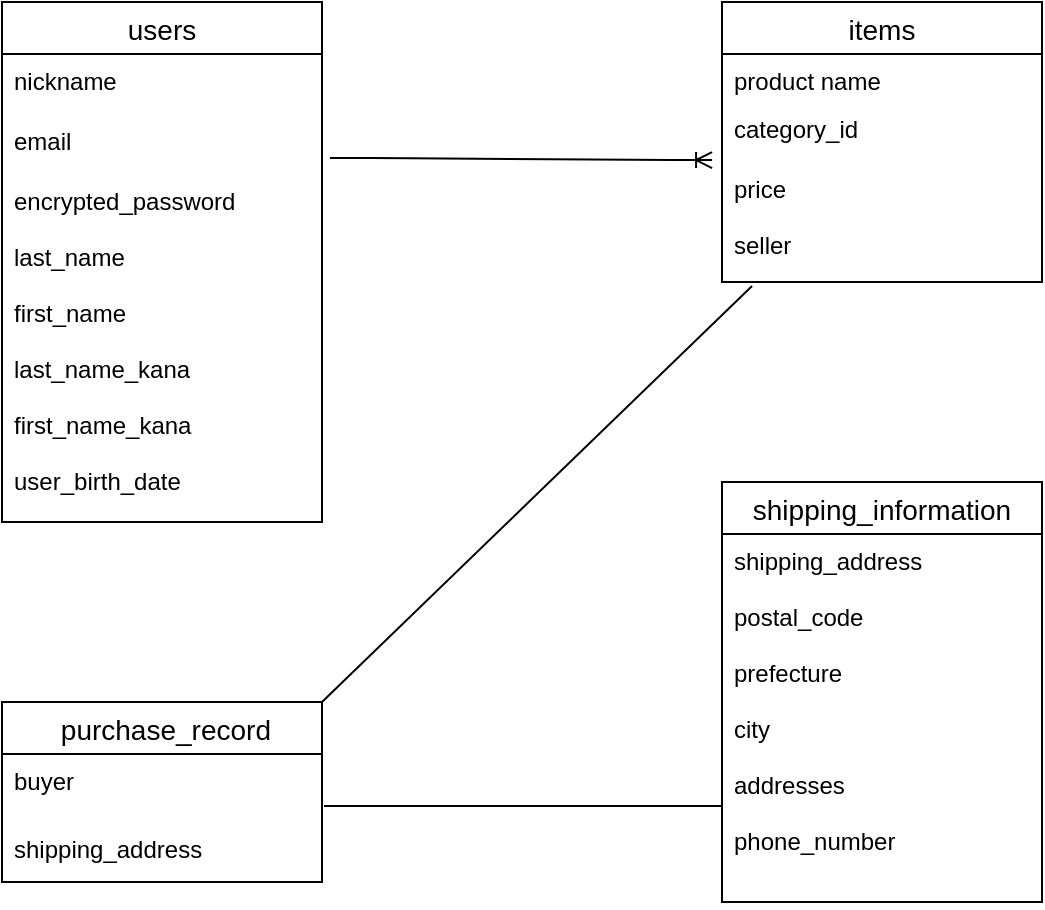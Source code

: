 <mxfile>
    <diagram id="pkbxgDWXMzKv2suyKXTY" name="ページ1">
        <mxGraphModel dx="734" dy="526" grid="1" gridSize="10" guides="1" tooltips="1" connect="1" arrows="1" fold="1" page="1" pageScale="1" pageWidth="827" pageHeight="1169" math="0" shadow="0">
            <root>
                <mxCell id="0"/>
                <mxCell id="1" parent="0"/>
                <mxCell id="2" value="users" style="swimlane;fontStyle=0;childLayout=stackLayout;horizontal=1;startSize=26;horizontalStack=0;resizeParent=1;resizeParentMax=0;resizeLast=0;collapsible=1;marginBottom=0;align=center;fontSize=14;" vertex="1" parent="1">
                    <mxGeometry x="160" y="80" width="160" height="260" as="geometry"/>
                </mxCell>
                <mxCell id="3" value="nickname" style="text;strokeColor=none;fillColor=none;spacingLeft=4;spacingRight=4;overflow=hidden;rotatable=0;points=[[0,0.5],[1,0.5]];portConstraint=eastwest;fontSize=12;" vertex="1" parent="2">
                    <mxGeometry y="26" width="160" height="30" as="geometry"/>
                </mxCell>
                <mxCell id="4" value="email" style="text;strokeColor=none;fillColor=none;spacingLeft=4;spacingRight=4;overflow=hidden;rotatable=0;points=[[0,0.5],[1,0.5]];portConstraint=eastwest;fontSize=12;" vertex="1" parent="2">
                    <mxGeometry y="56" width="160" height="30" as="geometry"/>
                </mxCell>
                <mxCell id="5" value="encrypted_password&#10;&#10;last_name&#10;&#10;first_name&#10;&#10;last_name_kana&#10;&#10;first_name_kana&#10;&#10;user_birth_date&#10;" style="text;strokeColor=none;fillColor=none;spacingLeft=4;spacingRight=4;overflow=hidden;rotatable=0;points=[[0,0.5],[1,0.5]];portConstraint=eastwest;fontSize=12;" vertex="1" parent="2">
                    <mxGeometry y="86" width="160" height="174" as="geometry"/>
                </mxCell>
                <mxCell id="6" value="items" style="swimlane;fontStyle=0;childLayout=stackLayout;horizontal=1;startSize=26;horizontalStack=0;resizeParent=1;resizeParentMax=0;resizeLast=0;collapsible=1;marginBottom=0;align=center;fontSize=14;" vertex="1" parent="1">
                    <mxGeometry x="520" y="80" width="160" height="140" as="geometry"/>
                </mxCell>
                <mxCell id="7" value="product name" style="text;strokeColor=none;fillColor=none;spacingLeft=4;spacingRight=4;overflow=hidden;rotatable=0;points=[[0,0.5],[1,0.5]];portConstraint=eastwest;fontSize=12;" vertex="1" parent="6">
                    <mxGeometry y="26" width="160" height="24" as="geometry"/>
                </mxCell>
                <mxCell id="8" value="category_id" style="text;strokeColor=none;fillColor=none;spacingLeft=4;spacingRight=4;overflow=hidden;rotatable=0;points=[[0,0.5],[1,0.5]];portConstraint=eastwest;fontSize=12;" vertex="1" parent="6">
                    <mxGeometry y="50" width="160" height="30" as="geometry"/>
                </mxCell>
                <mxCell id="9" value="price&#10;&#10;seller" style="text;strokeColor=none;fillColor=none;spacingLeft=4;spacingRight=4;overflow=hidden;rotatable=0;points=[[0,0.5],[1,0.5]];portConstraint=eastwest;fontSize=12;" vertex="1" parent="6">
                    <mxGeometry y="80" width="160" height="60" as="geometry"/>
                </mxCell>
                <mxCell id="10" value=" purchase_record" style="swimlane;fontStyle=0;childLayout=stackLayout;horizontal=1;startSize=26;horizontalStack=0;resizeParent=1;resizeParentMax=0;resizeLast=0;collapsible=1;marginBottom=0;align=center;fontSize=14;" vertex="1" parent="1">
                    <mxGeometry x="160" y="430" width="160" height="90" as="geometry">
                        <mxRectangle x="540" y="90" width="90" height="26" as="alternateBounds"/>
                    </mxGeometry>
                </mxCell>
                <mxCell id="11" value="buyer" style="text;strokeColor=none;fillColor=none;spacingLeft=4;spacingRight=4;overflow=hidden;rotatable=0;points=[[0,0.5],[1,0.5]];portConstraint=eastwest;fontSize=12;" vertex="1" parent="10">
                    <mxGeometry y="26" width="160" height="34" as="geometry"/>
                </mxCell>
                <mxCell id="12" value="shipping_address" style="text;strokeColor=none;fillColor=none;spacingLeft=4;spacingRight=4;overflow=hidden;rotatable=0;points=[[0,0.5],[1,0.5]];portConstraint=eastwest;fontSize=12;" vertex="1" parent="10">
                    <mxGeometry y="60" width="160" height="30" as="geometry"/>
                </mxCell>
                <mxCell id="14" value="shipping_information" style="swimlane;fontStyle=0;childLayout=stackLayout;horizontal=1;startSize=26;horizontalStack=0;resizeParent=1;resizeParentMax=0;resizeLast=0;collapsible=1;marginBottom=0;align=center;fontSize=14;" vertex="1" parent="1">
                    <mxGeometry x="520" y="320" width="160" height="210" as="geometry"/>
                </mxCell>
                <mxCell id="15" value="shipping_address&#10;&#10;postal_code&#10;&#10;prefecture&#10;&#10;city&#10;&#10;addresses&#10;&#10;phone_number&#10;&#10;" style="text;strokeColor=none;fillColor=none;spacingLeft=4;spacingRight=4;overflow=hidden;rotatable=0;points=[[0,0.5],[1,0.5]];portConstraint=eastwest;fontSize=12;" vertex="1" parent="14">
                    <mxGeometry y="26" width="160" height="184" as="geometry"/>
                </mxCell>
                <mxCell id="76" value="" style="edgeStyle=entityRelationEdgeStyle;fontSize=12;html=1;endArrow=ERoneToMany;exitX=1.025;exitY=0.733;exitDx=0;exitDy=0;exitPerimeter=0;entryX=-0.031;entryY=0.967;entryDx=0;entryDy=0;entryPerimeter=0;" edge="1" parent="1" source="4" target="8">
                    <mxGeometry width="100" height="100" relative="1" as="geometry">
                        <mxPoint x="320" y="150" as="sourcePoint"/>
                        <mxPoint x="510" y="152" as="targetPoint"/>
                    </mxGeometry>
                </mxCell>
                <mxCell id="82" value="" style="endArrow=none;html=1;rounded=0;exitX=1;exitY=0;exitDx=0;exitDy=0;entryX=0.094;entryY=1.033;entryDx=0;entryDy=0;entryPerimeter=0;" edge="1" parent="1" source="10" target="9">
                    <mxGeometry relative="1" as="geometry">
                        <mxPoint x="300" y="270" as="sourcePoint"/>
                        <mxPoint x="530" y="230" as="targetPoint"/>
                    </mxGeometry>
                </mxCell>
                <mxCell id="92" value="" style="endArrow=none;html=1;rounded=0;exitX=1.006;exitY=0.765;exitDx=0;exitDy=0;exitPerimeter=0;" edge="1" parent="1" source="11">
                    <mxGeometry relative="1" as="geometry">
                        <mxPoint x="320" y="490" as="sourcePoint"/>
                        <mxPoint x="520" y="482" as="targetPoint"/>
                    </mxGeometry>
                </mxCell>
            </root>
        </mxGraphModel>
    </diagram>
</mxfile>